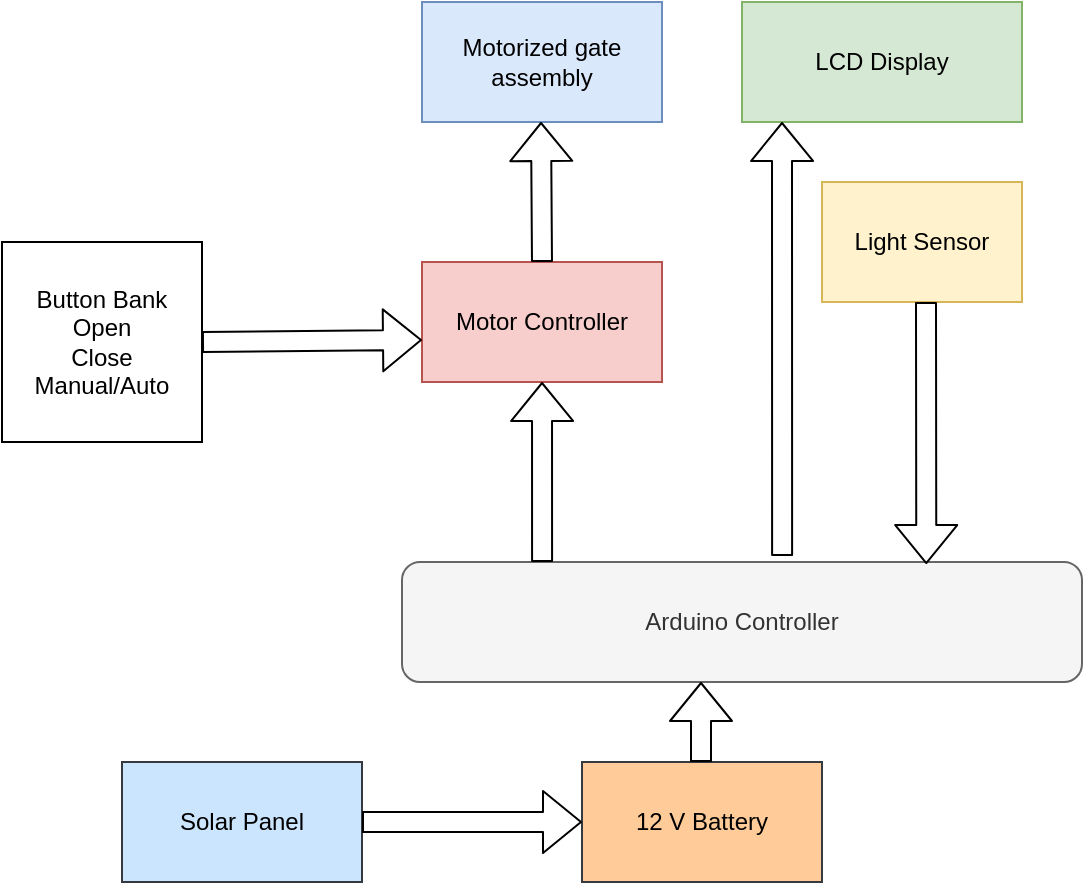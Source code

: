 <mxfile version="13.5.5" type="device"><diagram id="d5KeuGJggPuw7vMmodQE" name="Page-1"><mxGraphModel dx="1075" dy="554" grid="1" gridSize="10" guides="1" tooltips="1" connect="1" arrows="1" fold="1" page="1" pageScale="1" pageWidth="850" pageHeight="1100" math="0" shadow="0"><root><mxCell id="0"/><mxCell id="1" parent="0"/><mxCell id="bx34-BakTjQ1Gkpv9fM7-1" value="Motorized gate assembly" style="rounded=0;whiteSpace=wrap;html=1;fillColor=#dae8fc;strokeColor=#6c8ebf;" vertex="1" parent="1"><mxGeometry x="370" y="70" width="120" height="60" as="geometry"/></mxCell><mxCell id="bx34-BakTjQ1Gkpv9fM7-2" value="Motor Controller&lt;span style=&quot;color: rgba(0 , 0 , 0 , 0) ; font-family: monospace ; font-size: 0px&quot;&gt;%3CmxGraphModel%3E%3Croot%3E%3CmxCell%20id%3D%220%22%2F%3E%3CmxCell%20id%3D%221%22%20parent%3D%220%22%2F%3E%3CmxCell%20id%3D%222%22%20value%3D%22Motorized%20gate%20assembly%22%20style%3D%22rounded%3D0%3BwhiteSpace%3Dwrap%3Bhtml%3D1%3B%22%20vertex%3D%221%22%20parent%3D%221%22%3E%3CmxGeometry%20x%3D%22370%22%20y%3D%2270%22%20width%3D%22120%22%20height%3D%2260%22%20as%3D%22geometry%22%2F%3E%3C%2FmxCell%3E%3C%2Froot%3E%3C%2FmxGraphModel%3E&lt;/span&gt;" style="rounded=0;whiteSpace=wrap;html=1;fillColor=#f8cecc;strokeColor=#b85450;" vertex="1" parent="1"><mxGeometry x="370" y="200" width="120" height="60" as="geometry"/></mxCell><mxCell id="bx34-BakTjQ1Gkpv9fM7-3" value="LCD Display" style="rounded=0;whiteSpace=wrap;html=1;fillColor=#d5e8d4;strokeColor=#82b366;" vertex="1" parent="1"><mxGeometry x="530" y="70" width="140" height="60" as="geometry"/></mxCell><mxCell id="bx34-BakTjQ1Gkpv9fM7-4" value="Arduino Controller" style="rounded=1;whiteSpace=wrap;html=1;fillColor=#f5f5f5;strokeColor=#666666;fontColor=#333333;" vertex="1" parent="1"><mxGeometry x="360" y="350" width="340" height="60" as="geometry"/></mxCell><mxCell id="bx34-BakTjQ1Gkpv9fM7-5" value="Light Sensor" style="rounded=0;whiteSpace=wrap;html=1;fillColor=#fff2cc;strokeColor=#d6b656;" vertex="1" parent="1"><mxGeometry x="570" y="160" width="100" height="60" as="geometry"/></mxCell><mxCell id="bx34-BakTjQ1Gkpv9fM7-6" value="Button Bank&lt;br&gt;Open&lt;br&gt;Close&lt;br&gt;Manual/Auto" style="whiteSpace=wrap;html=1;aspect=fixed;" vertex="1" parent="1"><mxGeometry x="160" y="190" width="100" height="100" as="geometry"/></mxCell><mxCell id="bx34-BakTjQ1Gkpv9fM7-7" value="" style="shape=flexArrow;endArrow=classic;html=1;exitX=0.206;exitY=0;exitDx=0;exitDy=0;exitPerimeter=0;" edge="1" parent="1" source="bx34-BakTjQ1Gkpv9fM7-4" target="bx34-BakTjQ1Gkpv9fM7-2"><mxGeometry width="50" height="50" relative="1" as="geometry"><mxPoint x="440" y="290" as="sourcePoint"/><mxPoint x="490" y="240" as="targetPoint"/></mxGeometry></mxCell><mxCell id="bx34-BakTjQ1Gkpv9fM7-8" value="" style="shape=flexArrow;endArrow=classic;html=1;exitX=0.5;exitY=0;exitDx=0;exitDy=0;" edge="1" parent="1" source="bx34-BakTjQ1Gkpv9fM7-2"><mxGeometry width="50" height="50" relative="1" as="geometry"><mxPoint x="429.53" y="180" as="sourcePoint"/><mxPoint x="429.505" y="130" as="targetPoint"/></mxGeometry></mxCell><mxCell id="bx34-BakTjQ1Gkpv9fM7-9" value="" style="shape=flexArrow;endArrow=classic;html=1;entryX=0.771;entryY=0.017;entryDx=0;entryDy=0;entryPerimeter=0;" edge="1" parent="1" target="bx34-BakTjQ1Gkpv9fM7-4"><mxGeometry width="50" height="50" relative="1" as="geometry"><mxPoint x="622" y="220" as="sourcePoint"/><mxPoint x="609" y="350" as="targetPoint"/></mxGeometry></mxCell><mxCell id="bx34-BakTjQ1Gkpv9fM7-11" value="" style="shape=flexArrow;endArrow=classic;html=1;exitX=0.559;exitY=-0.05;exitDx=0;exitDy=0;exitPerimeter=0;" edge="1" parent="1" source="bx34-BakTjQ1Gkpv9fM7-4"><mxGeometry width="50" height="50" relative="1" as="geometry"><mxPoint x="500" y="180" as="sourcePoint"/><mxPoint x="550" y="130" as="targetPoint"/></mxGeometry></mxCell><mxCell id="bx34-BakTjQ1Gkpv9fM7-12" value="" style="shape=flexArrow;endArrow=classic;html=1;entryX=0;entryY=0.65;entryDx=0;entryDy=0;entryPerimeter=0;" edge="1" parent="1" target="bx34-BakTjQ1Gkpv9fM7-2"><mxGeometry width="50" height="50" relative="1" as="geometry"><mxPoint x="260" y="240" as="sourcePoint"/><mxPoint x="310" y="190" as="targetPoint"/></mxGeometry></mxCell><mxCell id="bx34-BakTjQ1Gkpv9fM7-13" value="12 V Battery" style="rounded=0;whiteSpace=wrap;html=1;fillColor=#ffcc99;strokeColor=#36393d;" vertex="1" parent="1"><mxGeometry x="450" y="450" width="120" height="60" as="geometry"/></mxCell><mxCell id="bx34-BakTjQ1Gkpv9fM7-14" value="Solar Panel" style="rounded=0;whiteSpace=wrap;html=1;fillColor=#cce5ff;strokeColor=#36393d;" vertex="1" parent="1"><mxGeometry x="220" y="450" width="120" height="60" as="geometry"/></mxCell><mxCell id="bx34-BakTjQ1Gkpv9fM7-15" value="" style="shape=flexArrow;endArrow=classic;html=1;entryX=0;entryY=0.5;entryDx=0;entryDy=0;exitX=1;exitY=0.5;exitDx=0;exitDy=0;" edge="1" parent="1" source="bx34-BakTjQ1Gkpv9fM7-14" target="bx34-BakTjQ1Gkpv9fM7-13"><mxGeometry width="50" height="50" relative="1" as="geometry"><mxPoint x="340" y="470" as="sourcePoint"/><mxPoint x="390" y="420" as="targetPoint"/></mxGeometry></mxCell><mxCell id="bx34-BakTjQ1Gkpv9fM7-16" value="" style="shape=flexArrow;endArrow=classic;html=1;" edge="1" parent="1"><mxGeometry width="50" height="50" relative="1" as="geometry"><mxPoint x="509.5" y="450" as="sourcePoint"/><mxPoint x="509.5" y="410" as="targetPoint"/></mxGeometry></mxCell></root></mxGraphModel></diagram></mxfile>
